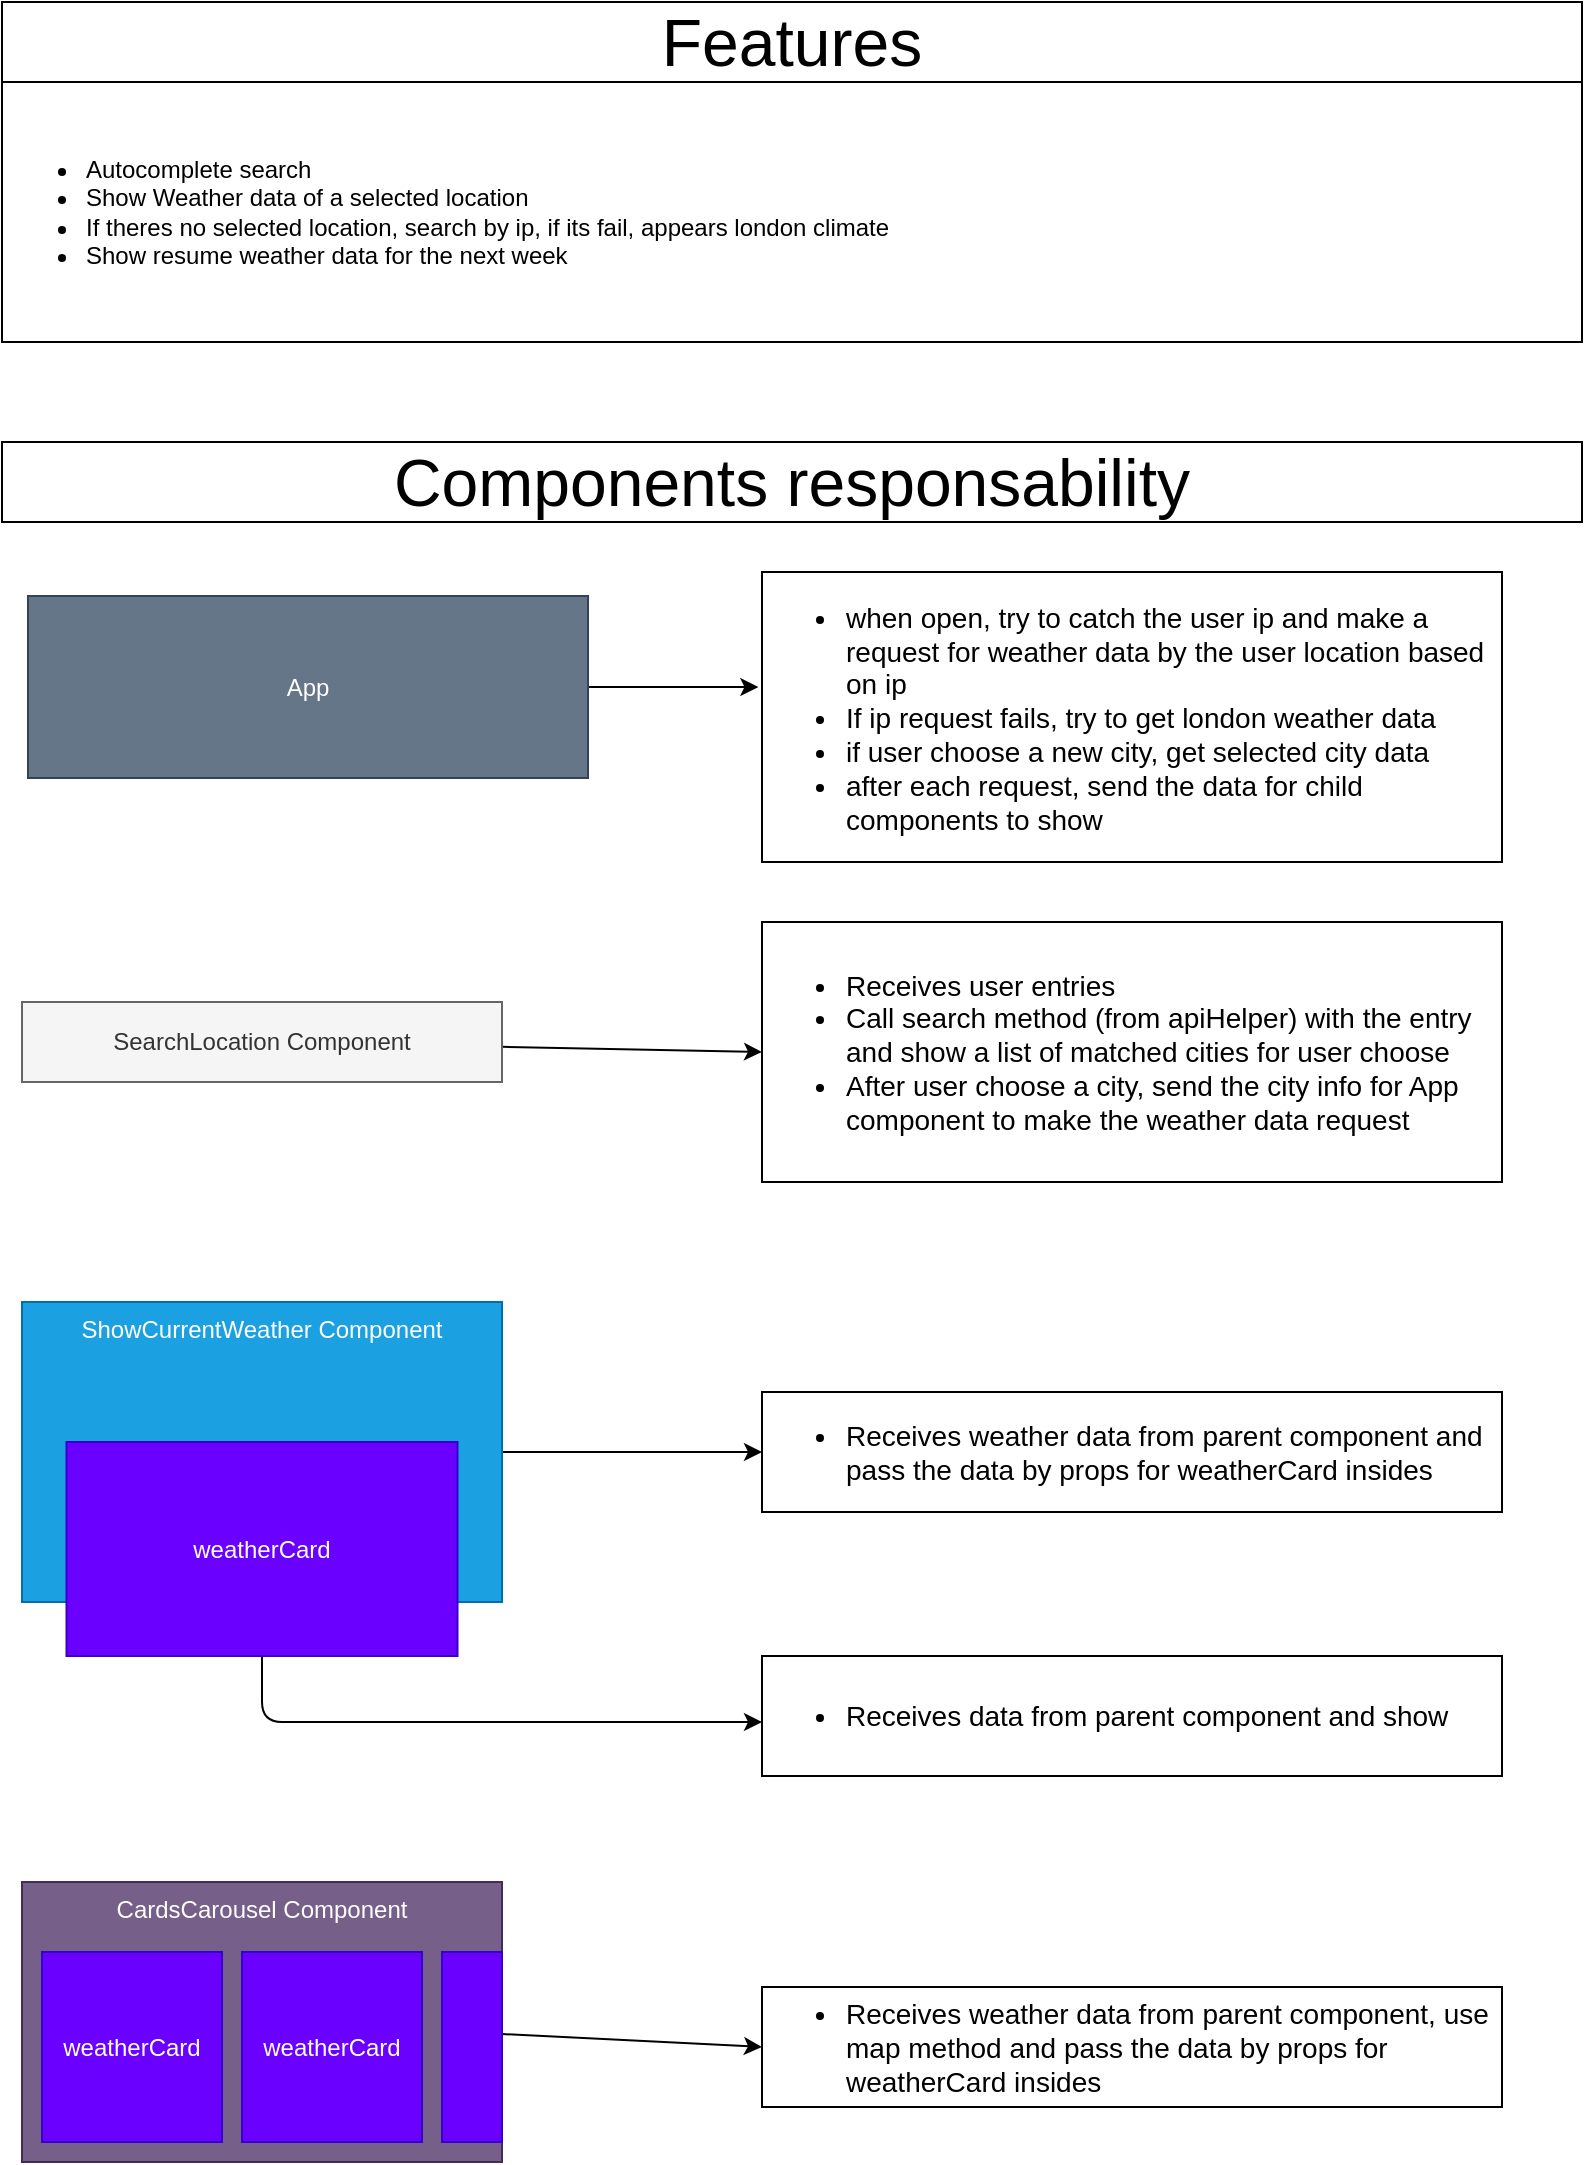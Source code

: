 <mxfile>
    <diagram id="0Xdu4I6r2NnTC5utK08y" name="Página-1">
        <mxGraphModel dx="821" dy="560" grid="0" gridSize="10" guides="1" tooltips="1" connect="1" arrows="1" fold="1" page="1" pageScale="1" pageWidth="827" pageHeight="1169" math="0" shadow="0">
            <root>
                <mxCell id="0"/>
                <mxCell id="1" parent="0"/>
                <mxCell id="2" value="&lt;div&gt;&lt;div&gt;&lt;br&gt;&lt;/div&gt;&lt;ul&gt;&lt;li&gt;Autocomplete search&lt;/li&gt;&lt;li&gt;Show Weather data of a selected location&lt;/li&gt;&lt;li&gt;If theres no selected location, search by ip, if its fail, appears london climate&lt;/li&gt;&lt;li&gt;Show resume weather data for the next week&amp;nbsp;&lt;/li&gt;&lt;/ul&gt;&lt;/div&gt;&lt;div&gt;&lt;br&gt;&lt;/div&gt;" style="whiteSpace=wrap;html=1;align=left;verticalAlign=middle;" vertex="1" parent="1">
                    <mxGeometry x="10" y="60" width="790" height="130" as="geometry"/>
                </mxCell>
                <mxCell id="3" value="Features" style="whiteSpace=wrap;html=1;fontSize=33;" vertex="1" parent="1">
                    <mxGeometry x="10" y="20" width="790" height="40" as="geometry"/>
                </mxCell>
                <mxCell id="5" style="edgeStyle=none;html=1;fontSize=33;entryX=0;entryY=0.5;entryDx=0;entryDy=0;" edge="1" parent="1" source="4" target="7">
                    <mxGeometry relative="1" as="geometry">
                        <mxPoint x="420" y="540" as="targetPoint"/>
                    </mxGeometry>
                </mxCell>
                <mxCell id="4" value="SearchLocation Component" style="rounded=0;whiteSpace=wrap;html=1;fillColor=#f5f5f5;strokeColor=#666666;fontColor=#333333;" vertex="1" parent="1">
                    <mxGeometry x="20" y="520" width="240" height="40" as="geometry"/>
                </mxCell>
                <mxCell id="6" value="Components responsability" style="whiteSpace=wrap;html=1;fontSize=33;" vertex="1" parent="1">
                    <mxGeometry x="10" y="240" width="790" height="40" as="geometry"/>
                </mxCell>
                <mxCell id="7" value="&lt;ul style=&quot;font-size: 14px&quot;&gt;&lt;li&gt;Receives user entries&amp;nbsp;&lt;/li&gt;&lt;li&gt;Call search method (from apiHelper) with the entry and show a list of matched cities for user choose&lt;/li&gt;&lt;li&gt;After user choose a city, send the city info for App component to make the weather data request&lt;/li&gt;&lt;/ul&gt;" style="whiteSpace=wrap;html=1;fontSize=33;align=left;" vertex="1" parent="1">
                    <mxGeometry x="390" y="480" width="370" height="130" as="geometry"/>
                </mxCell>
                <mxCell id="10" style="edgeStyle=none;html=1;fontSize=14;" edge="1" parent="1" source="8">
                    <mxGeometry relative="1" as="geometry">
                        <mxPoint x="390" y="745" as="targetPoint"/>
                    </mxGeometry>
                </mxCell>
                <mxCell id="8" value="ShowCurrentWeather Component" style="rounded=0;whiteSpace=wrap;html=1;fillColor=#1ba1e2;strokeColor=#006EAF;fontColor=#ffffff;verticalAlign=top;" vertex="1" parent="1">
                    <mxGeometry x="20" y="670" width="240" height="150" as="geometry"/>
                </mxCell>
                <mxCell id="12" style="edgeStyle=none;html=1;fontSize=14;exitX=0.5;exitY=1;exitDx=0;exitDy=0;" edge="1" parent="1" source="9">
                    <mxGeometry relative="1" as="geometry">
                        <mxPoint x="390" y="880" as="targetPoint"/>
                        <Array as="points">
                            <mxPoint x="140" y="880"/>
                        </Array>
                    </mxGeometry>
                </mxCell>
                <mxCell id="9" value="weatherCard" style="rounded=0;whiteSpace=wrap;html=1;fillColor=#6a00ff;fontColor=#ffffff;strokeColor=#3700CC;" vertex="1" parent="1">
                    <mxGeometry x="42.25" y="740" width="195.5" height="107" as="geometry"/>
                </mxCell>
                <mxCell id="11" value="&lt;ul style=&quot;font-size: 14px&quot;&gt;&lt;li&gt;Receives weather data from parent component and pass the data by props for weatherCard insides&lt;/li&gt;&lt;/ul&gt;" style="whiteSpace=wrap;html=1;fontSize=33;align=left;" vertex="1" parent="1">
                    <mxGeometry x="390" y="715" width="370" height="60" as="geometry"/>
                </mxCell>
                <mxCell id="13" value="&lt;ul style=&quot;font-size: 14px&quot;&gt;&lt;li&gt;Receives data from parent component and show&lt;/li&gt;&lt;/ul&gt;" style="whiteSpace=wrap;html=1;fontSize=33;align=left;" vertex="1" parent="1">
                    <mxGeometry x="390" y="847" width="370" height="60" as="geometry"/>
                </mxCell>
                <mxCell id="18" style="edgeStyle=none;html=1;fontSize=14;entryX=0;entryY=0.5;entryDx=0;entryDy=0;" edge="1" parent="1" source="14" target="19">
                    <mxGeometry relative="1" as="geometry">
                        <mxPoint x="430" y="1030" as="targetPoint"/>
                    </mxGeometry>
                </mxCell>
                <mxCell id="14" value="CardsCarousel Component" style="rounded=0;whiteSpace=wrap;html=1;verticalAlign=top;fillColor=#76608a;fontColor=#ffffff;strokeColor=#432D57;" vertex="1" parent="1">
                    <mxGeometry x="20" y="960" width="240" height="140" as="geometry"/>
                </mxCell>
                <mxCell id="15" value="weatherCard" style="rounded=0;whiteSpace=wrap;html=1;fillColor=#6a00ff;fontColor=#ffffff;strokeColor=#3700CC;" vertex="1" parent="1">
                    <mxGeometry x="30" y="995" width="90" height="95" as="geometry"/>
                </mxCell>
                <mxCell id="16" value="weatherCard" style="rounded=0;whiteSpace=wrap;html=1;fillColor=#6a00ff;fontColor=#ffffff;strokeColor=#3700CC;" vertex="1" parent="1">
                    <mxGeometry x="130" y="995" width="90" height="95" as="geometry"/>
                </mxCell>
                <mxCell id="17" value="" style="rounded=0;whiteSpace=wrap;html=1;fillColor=#6a00ff;fontColor=#ffffff;strokeColor=#3700CC;" vertex="1" parent="1">
                    <mxGeometry x="230" y="995" width="30" height="95" as="geometry"/>
                </mxCell>
                <mxCell id="19" value="&lt;ul style=&quot;font-size: 14px&quot;&gt;&lt;li&gt;Receives weather data from parent component, use map method and pass the data by props for weatherCard insides&lt;/li&gt;&lt;/ul&gt;" style="whiteSpace=wrap;html=1;fontSize=33;align=left;" vertex="1" parent="1">
                    <mxGeometry x="390" y="1012.5" width="370" height="60" as="geometry"/>
                </mxCell>
                <mxCell id="21" style="edgeStyle=none;html=1;fontSize=14;" edge="1" parent="1" source="20">
                    <mxGeometry relative="1" as="geometry">
                        <mxPoint x="388.2" y="362.5" as="targetPoint"/>
                    </mxGeometry>
                </mxCell>
                <mxCell id="20" value="App" style="rounded=0;whiteSpace=wrap;html=1;spacingBottom=0;fillColor=#647687;strokeColor=#314354;fontColor=#ffffff;" vertex="1" parent="1">
                    <mxGeometry x="23" y="317" width="280" height="91" as="geometry"/>
                </mxCell>
                <mxCell id="22" value="&lt;ul style=&quot;font-size: 14px&quot;&gt;&lt;li&gt;when open, try to catch the user ip and make a request for weather data by the user location based on ip&lt;/li&gt;&lt;li&gt;If ip request fails, try to get london weather data&lt;/li&gt;&lt;li&gt;if user choose a new city, get selected city data&lt;/li&gt;&lt;li&gt;after each request, send the data for child components to show&amp;nbsp;&lt;/li&gt;&lt;/ul&gt;" style="whiteSpace=wrap;html=1;fontSize=33;align=left;" vertex="1" parent="1">
                    <mxGeometry x="390" y="305" width="370" height="145" as="geometry"/>
                </mxCell>
            </root>
        </mxGraphModel>
    </diagram>
</mxfile>